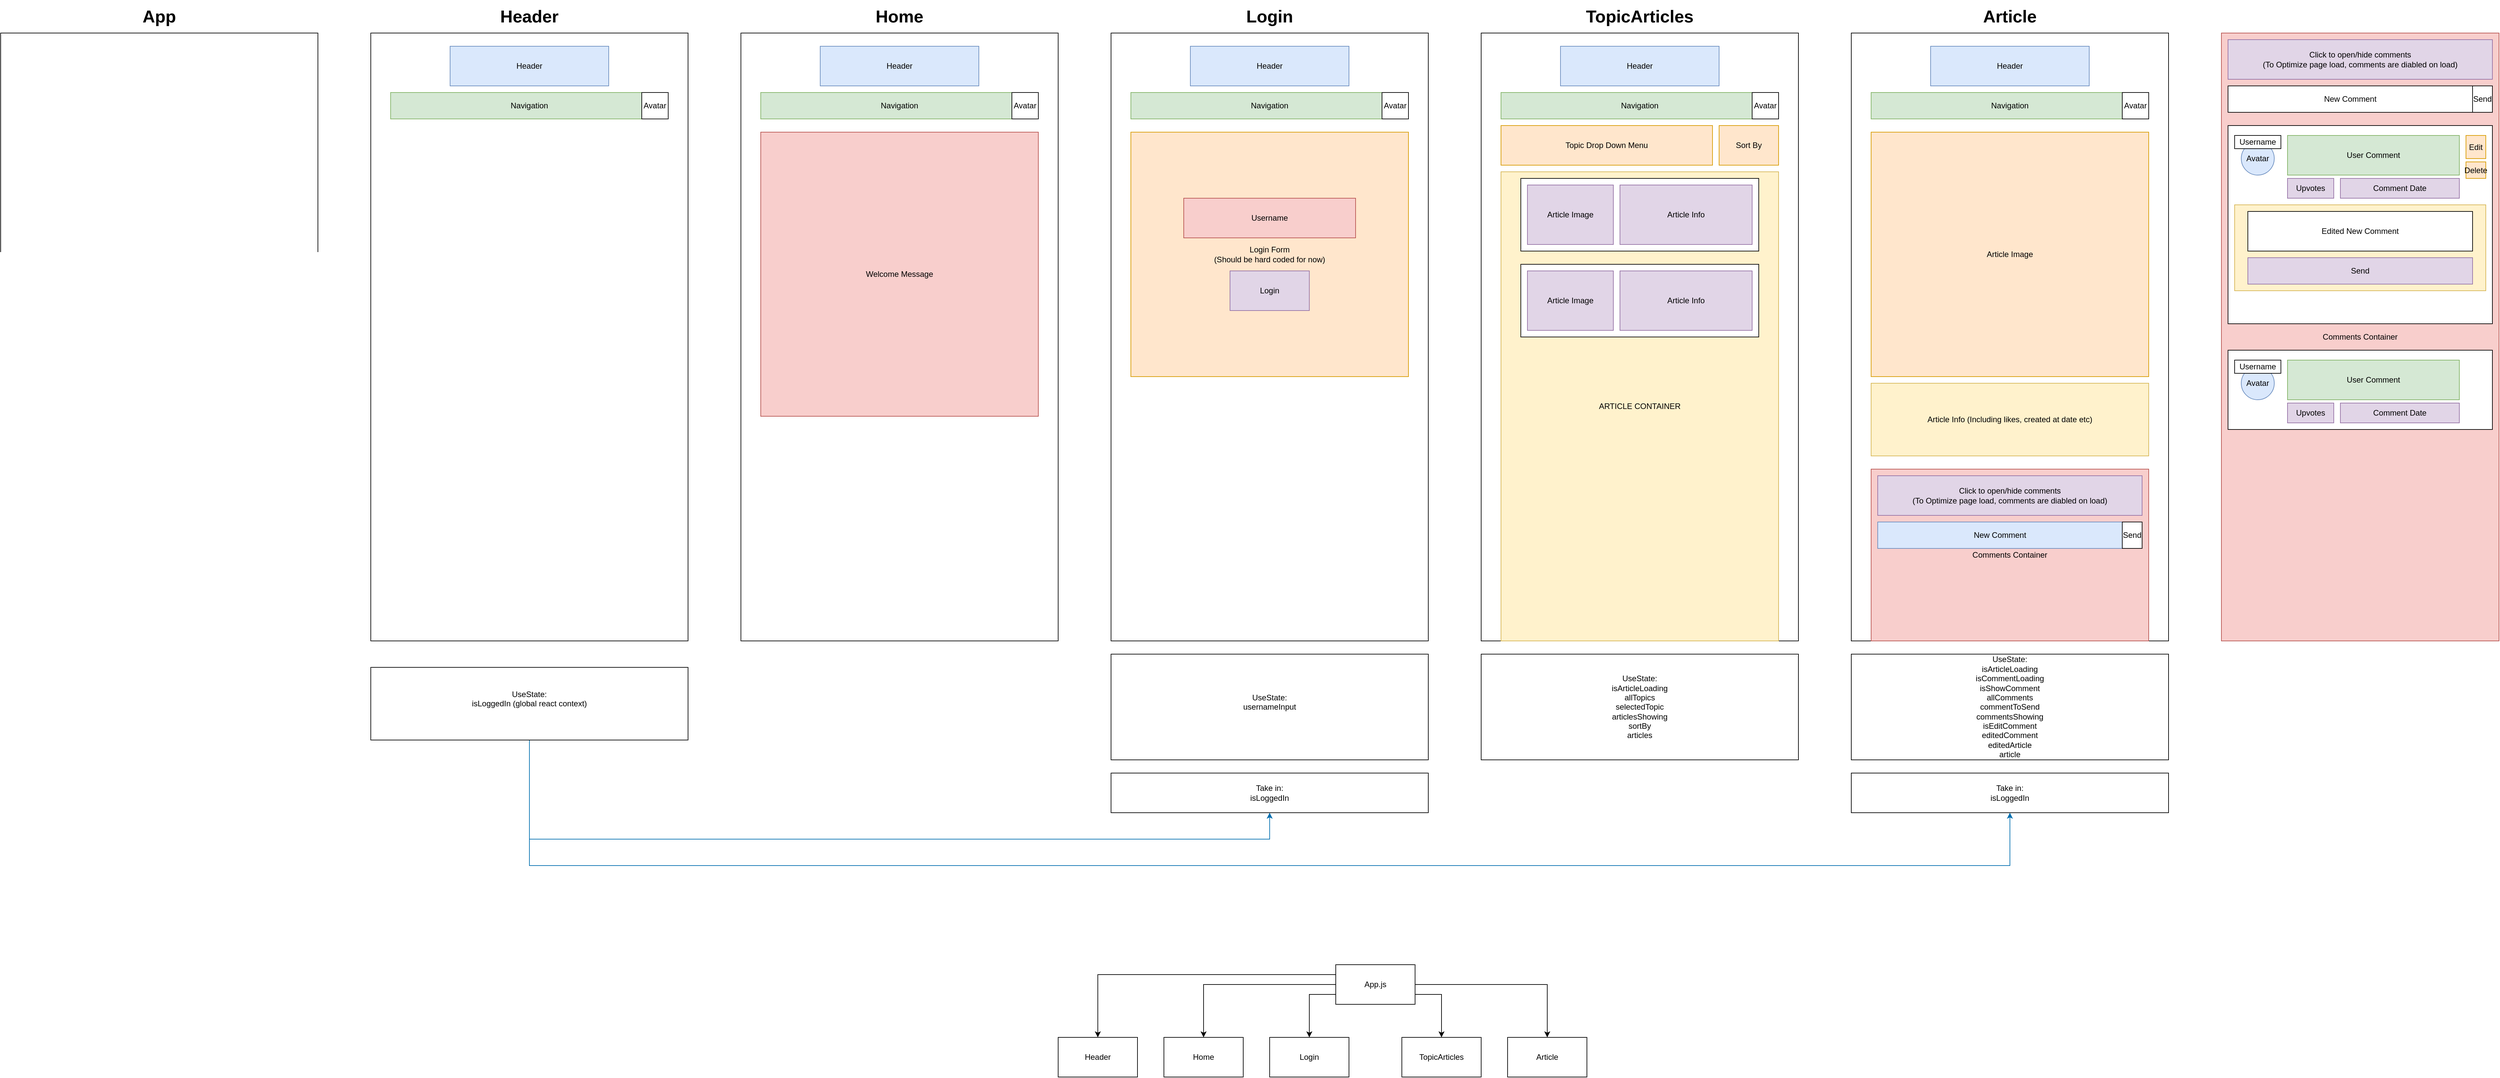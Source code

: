 <mxfile version="24.5.4" type="device">
  <diagram name="Page-1" id="zQ_uUGUQplurJMRS0d0c">
    <mxGraphModel dx="2500" dy="1097" grid="1" gridSize="10" guides="1" tooltips="1" connect="1" arrows="1" fold="1" page="1" pageScale="1" pageWidth="827" pageHeight="1169" math="0" shadow="0">
      <root>
        <mxCell id="0" />
        <mxCell id="1" parent="0" />
        <mxCell id="rXfAWWrwg_iWpWXAM6Nm-1" value="" style="rounded=0;whiteSpace=wrap;html=1;" parent="1" vertex="1">
          <mxGeometry x="40" y="80" width="480" height="920" as="geometry" />
        </mxCell>
        <mxCell id="rXfAWWrwg_iWpWXAM6Nm-2" value="Header" style="rounded=0;whiteSpace=wrap;html=1;fillColor=#dae8fc;strokeColor=#6c8ebf;" parent="1" vertex="1">
          <mxGeometry x="160" y="100" width="240" height="60" as="geometry" />
        </mxCell>
        <mxCell id="rXfAWWrwg_iWpWXAM6Nm-3" value="Navigation" style="rounded=0;whiteSpace=wrap;html=1;fillColor=#d5e8d4;strokeColor=#82b366;" parent="1" vertex="1">
          <mxGeometry x="70" y="170" width="420" height="40" as="geometry" />
        </mxCell>
        <mxCell id="rXfAWWrwg_iWpWXAM6Nm-4" value="Login Form&lt;div&gt;(Should be hard coded for now)&lt;/div&gt;" style="rounded=0;whiteSpace=wrap;html=1;fillColor=#ffe6cc;strokeColor=#d79b00;" parent="1" vertex="1">
          <mxGeometry x="70" y="230" width="420" height="370" as="geometry" />
        </mxCell>
        <mxCell id="rXfAWWrwg_iWpWXAM6Nm-5" value="" style="rounded=0;whiteSpace=wrap;html=1;" parent="1" vertex="1">
          <mxGeometry x="600" y="80" width="480" height="920" as="geometry" />
        </mxCell>
        <mxCell id="rXfAWWrwg_iWpWXAM6Nm-6" value="Header" style="rounded=0;whiteSpace=wrap;html=1;fillColor=#dae8fc;strokeColor=#6c8ebf;" parent="1" vertex="1">
          <mxGeometry x="720" y="100" width="240" height="60" as="geometry" />
        </mxCell>
        <mxCell id="rXfAWWrwg_iWpWXAM6Nm-7" value="Navigation" style="rounded=0;whiteSpace=wrap;html=1;fillColor=#d5e8d4;strokeColor=#82b366;" parent="1" vertex="1">
          <mxGeometry x="630" y="170" width="420" height="40" as="geometry" />
        </mxCell>
        <mxCell id="rXfAWWrwg_iWpWXAM6Nm-9" value="Topic Drop Down Menu" style="rounded=0;whiteSpace=wrap;html=1;fillColor=#ffe6cc;strokeColor=#d79b00;" parent="1" vertex="1">
          <mxGeometry x="630" y="220" width="320" height="60" as="geometry" />
        </mxCell>
        <mxCell id="rXfAWWrwg_iWpWXAM6Nm-10" value="ARTICLE CONTAINER" style="rounded=0;whiteSpace=wrap;html=1;fillColor=#fff2cc;strokeColor=#d6b656;" parent="1" vertex="1">
          <mxGeometry x="630" y="290" width="420" height="710" as="geometry" />
        </mxCell>
        <mxCell id="rXfAWWrwg_iWpWXAM6Nm-12" value="" style="rounded=0;whiteSpace=wrap;html=1;" parent="1" vertex="1">
          <mxGeometry x="660" y="300" width="360" height="110" as="geometry" />
        </mxCell>
        <mxCell id="rXfAWWrwg_iWpWXAM6Nm-13" value="Article Image" style="rounded=0;whiteSpace=wrap;html=1;fillColor=#e1d5e7;strokeColor=#9673a6;" parent="1" vertex="1">
          <mxGeometry x="670" y="310" width="130" height="90" as="geometry" />
        </mxCell>
        <mxCell id="rXfAWWrwg_iWpWXAM6Nm-14" value="Article Info" style="rounded=0;whiteSpace=wrap;html=1;fillColor=#e1d5e7;strokeColor=#9673a6;" parent="1" vertex="1">
          <mxGeometry x="810" y="310" width="200" height="90" as="geometry" />
        </mxCell>
        <mxCell id="rXfAWWrwg_iWpWXAM6Nm-15" value="" style="rounded=0;whiteSpace=wrap;html=1;" parent="1" vertex="1">
          <mxGeometry x="660" y="430" width="360" height="110" as="geometry" />
        </mxCell>
        <mxCell id="rXfAWWrwg_iWpWXAM6Nm-16" value="Article Image" style="rounded=0;whiteSpace=wrap;html=1;fillColor=#e1d5e7;strokeColor=#9673a6;" parent="1" vertex="1">
          <mxGeometry x="670" y="440" width="130" height="90" as="geometry" />
        </mxCell>
        <mxCell id="rXfAWWrwg_iWpWXAM6Nm-17" value="Article Info" style="rounded=0;whiteSpace=wrap;html=1;fillColor=#e1d5e7;strokeColor=#9673a6;" parent="1" vertex="1">
          <mxGeometry x="810" y="440" width="200" height="90" as="geometry" />
        </mxCell>
        <mxCell id="rXfAWWrwg_iWpWXAM6Nm-21" value="" style="rounded=0;whiteSpace=wrap;html=1;" parent="1" vertex="1">
          <mxGeometry x="1160" y="80" width="480" height="920" as="geometry" />
        </mxCell>
        <mxCell id="rXfAWWrwg_iWpWXAM6Nm-22" value="Header" style="rounded=0;whiteSpace=wrap;html=1;fillColor=#dae8fc;strokeColor=#6c8ebf;" parent="1" vertex="1">
          <mxGeometry x="1280" y="100" width="240" height="60" as="geometry" />
        </mxCell>
        <mxCell id="rXfAWWrwg_iWpWXAM6Nm-23" value="Navigation" style="rounded=0;whiteSpace=wrap;html=1;fillColor=#d5e8d4;strokeColor=#82b366;" parent="1" vertex="1">
          <mxGeometry x="1190" y="170" width="420" height="40" as="geometry" />
        </mxCell>
        <mxCell id="rXfAWWrwg_iWpWXAM6Nm-24" value="Article Image" style="rounded=0;whiteSpace=wrap;html=1;fillColor=#ffe6cc;strokeColor=#d79b00;" parent="1" vertex="1">
          <mxGeometry x="1190" y="230" width="420" height="370" as="geometry" />
        </mxCell>
        <mxCell id="rXfAWWrwg_iWpWXAM6Nm-25" value="Article Info (Including likes, created at date etc)" style="rounded=0;whiteSpace=wrap;html=1;fillColor=#fff2cc;strokeColor=#d6b656;" parent="1" vertex="1">
          <mxGeometry x="1190" y="610" width="420" height="110" as="geometry" />
        </mxCell>
        <mxCell id="rXfAWWrwg_iWpWXAM6Nm-26" value="Comments Container" style="rounded=0;whiteSpace=wrap;html=1;fillColor=#f8cecc;strokeColor=#b85450;" parent="1" vertex="1">
          <mxGeometry x="1190" y="740" width="420" height="260" as="geometry" />
        </mxCell>
        <mxCell id="rXfAWWrwg_iWpWXAM6Nm-27" value="Click to open/hide comments&lt;div&gt;(To Optimize page load, comments are diabled on load)&lt;/div&gt;" style="rounded=0;whiteSpace=wrap;html=1;fillColor=#e1d5e7;strokeColor=#9673a6;" parent="1" vertex="1">
          <mxGeometry x="1200" y="750" width="400" height="60" as="geometry" />
        </mxCell>
        <mxCell id="rXfAWWrwg_iWpWXAM6Nm-28" value="Username" style="rounded=0;whiteSpace=wrap;html=1;fillColor=#f8cecc;strokeColor=#b85450;" parent="1" vertex="1">
          <mxGeometry x="150" y="330" width="260" height="60" as="geometry" />
        </mxCell>
        <mxCell id="rXfAWWrwg_iWpWXAM6Nm-29" value="Login" style="rounded=0;whiteSpace=wrap;html=1;fillColor=#e1d5e7;strokeColor=#9673a6;" parent="1" vertex="1">
          <mxGeometry x="220" y="440" width="120" height="60" as="geometry" />
        </mxCell>
        <mxCell id="rXfAWWrwg_iWpWXAM6Nm-30" value="Comments Container" style="rounded=0;whiteSpace=wrap;html=1;fillColor=#f8cecc;strokeColor=#b85450;" parent="1" vertex="1">
          <mxGeometry x="1720" y="80" width="420" height="920" as="geometry" />
        </mxCell>
        <mxCell id="rXfAWWrwg_iWpWXAM6Nm-31" value="Click to open/hide comments&lt;div&gt;(To Optimize page load, comments are diabled on load)&lt;/div&gt;" style="rounded=0;whiteSpace=wrap;html=1;fillColor=#e1d5e7;strokeColor=#9673a6;" parent="1" vertex="1">
          <mxGeometry x="1730" y="90" width="400" height="60" as="geometry" />
        </mxCell>
        <mxCell id="rXfAWWrwg_iWpWXAM6Nm-32" value="" style="rounded=0;whiteSpace=wrap;html=1;" parent="1" vertex="1">
          <mxGeometry x="1730" y="220" width="400" height="300" as="geometry" />
        </mxCell>
        <mxCell id="rXfAWWrwg_iWpWXAM6Nm-33" value="Avatar" style="ellipse;whiteSpace=wrap;html=1;aspect=fixed;fillColor=#dae8fc;strokeColor=#6c8ebf;" parent="1" vertex="1">
          <mxGeometry x="1750" y="245" width="50" height="50" as="geometry" />
        </mxCell>
        <mxCell id="rXfAWWrwg_iWpWXAM6Nm-34" value="User Comment" style="rounded=0;whiteSpace=wrap;html=1;fillColor=#d5e8d4;strokeColor=#82b366;" parent="1" vertex="1">
          <mxGeometry x="1820" y="235" width="260" height="60" as="geometry" />
        </mxCell>
        <mxCell id="rXfAWWrwg_iWpWXAM6Nm-35" value="Edit" style="rounded=0;whiteSpace=wrap;html=1;fillColor=#ffe6cc;strokeColor=#d79b00;" parent="1" vertex="1">
          <mxGeometry x="2090" y="235" width="30" height="35" as="geometry" />
        </mxCell>
        <mxCell id="rXfAWWrwg_iWpWXAM6Nm-48" value="Username" style="rounded=0;whiteSpace=wrap;html=1;" parent="1" vertex="1">
          <mxGeometry x="1740" y="235" width="70" height="20" as="geometry" />
        </mxCell>
        <mxCell id="rXfAWWrwg_iWpWXAM6Nm-49" value="UseState:&lt;div&gt;isArticleLoading&lt;br&gt;&lt;div&gt;isCommentLoading&lt;/div&gt;&lt;div&gt;isShowComment&lt;/div&gt;&lt;div&gt;allComments&lt;/div&gt;&lt;div&gt;commentToSend&lt;/div&gt;&lt;div&gt;commentsShowing&lt;/div&gt;&lt;div&gt;isEditComment&lt;/div&gt;&lt;/div&gt;&lt;div&gt;editedComment&lt;/div&gt;&lt;div&gt;editedArticle&lt;/div&gt;&lt;div&gt;article&lt;/div&gt;" style="rounded=0;whiteSpace=wrap;html=1;" parent="1" vertex="1">
          <mxGeometry x="1160" y="1020" width="480" height="160" as="geometry" />
        </mxCell>
        <mxCell id="rXfAWWrwg_iWpWXAM6Nm-52" value="UseState:&lt;div&gt;usernameInput&lt;br&gt;&lt;div&gt;&lt;br&gt;&lt;/div&gt;&lt;/div&gt;" style="rounded=0;whiteSpace=wrap;html=1;" parent="1" vertex="1">
          <mxGeometry x="40" y="1020" width="480" height="160" as="geometry" />
        </mxCell>
        <mxCell id="rXfAWWrwg_iWpWXAM6Nm-53" value="UseState:&lt;div&gt;isArticleLoading&lt;/div&gt;&lt;div&gt;allTopics&lt;/div&gt;&lt;div&gt;selectedTopic&lt;/div&gt;&lt;div&gt;articlesShowing&lt;/div&gt;&lt;div&gt;sortBy&lt;/div&gt;&lt;div&gt;articles&lt;/div&gt;" style="rounded=0;whiteSpace=wrap;html=1;" parent="1" vertex="1">
          <mxGeometry x="600" y="1020" width="480" height="160" as="geometry" />
        </mxCell>
        <mxCell id="rXfAWWrwg_iWpWXAM6Nm-54" value="" style="rounded=0;whiteSpace=wrap;html=1;fillColor=#fff2cc;strokeColor=#d6b656;" parent="1" vertex="1">
          <mxGeometry x="1740" y="340" width="380" height="130" as="geometry" />
        </mxCell>
        <mxCell id="rXfAWWrwg_iWpWXAM6Nm-55" value="Edited New Comment" style="rounded=0;whiteSpace=wrap;html=1;" parent="1" vertex="1">
          <mxGeometry x="1760" y="350" width="340" height="60" as="geometry" />
        </mxCell>
        <mxCell id="rXfAWWrwg_iWpWXAM6Nm-56" value="New Comment" style="rounded=0;whiteSpace=wrap;html=1;fillColor=#dae8fc;strokeColor=#6c8ebf;" parent="1" vertex="1">
          <mxGeometry x="1200" y="820" width="370" height="40" as="geometry" />
        </mxCell>
        <mxCell id="rXfAWWrwg_iWpWXAM6Nm-57" value="Send" style="rounded=0;whiteSpace=wrap;html=1;" parent="1" vertex="1">
          <mxGeometry x="1570" y="820" width="30" height="40" as="geometry" />
        </mxCell>
        <mxCell id="rXfAWWrwg_iWpWXAM6Nm-58" value="Send" style="rounded=0;whiteSpace=wrap;html=1;fillColor=#e1d5e7;strokeColor=#9673a6;" parent="1" vertex="1">
          <mxGeometry x="1760" y="420" width="340" height="40" as="geometry" />
        </mxCell>
        <mxCell id="rXfAWWrwg_iWpWXAM6Nm-59" value="" style="rounded=0;whiteSpace=wrap;html=1;" parent="1" vertex="1">
          <mxGeometry x="1730" y="560" width="400" height="120" as="geometry" />
        </mxCell>
        <mxCell id="rXfAWWrwg_iWpWXAM6Nm-60" value="Avatar" style="ellipse;whiteSpace=wrap;html=1;aspect=fixed;fillColor=#dae8fc;strokeColor=#6c8ebf;" parent="1" vertex="1">
          <mxGeometry x="1750" y="585" width="50" height="50" as="geometry" />
        </mxCell>
        <mxCell id="rXfAWWrwg_iWpWXAM6Nm-61" value="User Comment" style="rounded=0;whiteSpace=wrap;html=1;fillColor=#d5e8d4;strokeColor=#82b366;" parent="1" vertex="1">
          <mxGeometry x="1820" y="575" width="260" height="60" as="geometry" />
        </mxCell>
        <mxCell id="rXfAWWrwg_iWpWXAM6Nm-63" value="Username" style="rounded=0;whiteSpace=wrap;html=1;" parent="1" vertex="1">
          <mxGeometry x="1740" y="575" width="70" height="20" as="geometry" />
        </mxCell>
        <mxCell id="rXfAWWrwg_iWpWXAM6Nm-64" value="" style="rounded=0;whiteSpace=wrap;html=1;" parent="1" vertex="1">
          <mxGeometry x="-520" y="80" width="480" height="920" as="geometry" />
        </mxCell>
        <mxCell id="rXfAWWrwg_iWpWXAM6Nm-65" value="Header" style="rounded=0;whiteSpace=wrap;html=1;fillColor=#dae8fc;strokeColor=#6c8ebf;" parent="1" vertex="1">
          <mxGeometry x="-400" y="100" width="240" height="60" as="geometry" />
        </mxCell>
        <mxCell id="rXfAWWrwg_iWpWXAM6Nm-66" value="Navigation" style="rounded=0;whiteSpace=wrap;html=1;fillColor=#d5e8d4;strokeColor=#82b366;" parent="1" vertex="1">
          <mxGeometry x="-490" y="170" width="420" height="40" as="geometry" />
        </mxCell>
        <mxCell id="rXfAWWrwg_iWpWXAM6Nm-67" value="&lt;b&gt;&lt;font style=&quot;font-size: 26px;&quot;&gt;Home&lt;/font&gt;&lt;/b&gt;" style="text;html=1;align=center;verticalAlign=middle;whiteSpace=wrap;rounded=0;" parent="1" vertex="1">
          <mxGeometry x="-520" y="30" width="480" height="50" as="geometry" />
        </mxCell>
        <mxCell id="rXfAWWrwg_iWpWXAM6Nm-68" value="&lt;b&gt;&lt;font style=&quot;font-size: 26px;&quot;&gt;Login&lt;/font&gt;&lt;/b&gt;" style="text;html=1;align=center;verticalAlign=middle;whiteSpace=wrap;rounded=0;" parent="1" vertex="1">
          <mxGeometry x="40" y="30" width="480" height="50" as="geometry" />
        </mxCell>
        <mxCell id="rXfAWWrwg_iWpWXAM6Nm-69" value="&lt;b&gt;&lt;font style=&quot;font-size: 26px;&quot;&gt;TopicArticles&lt;/font&gt;&lt;/b&gt;" style="text;html=1;align=center;verticalAlign=middle;whiteSpace=wrap;rounded=0;" parent="1" vertex="1">
          <mxGeometry x="600" y="30" width="480" height="50" as="geometry" />
        </mxCell>
        <mxCell id="rXfAWWrwg_iWpWXAM6Nm-70" value="&lt;b&gt;&lt;font style=&quot;font-size: 26px;&quot;&gt;Article&lt;/font&gt;&lt;/b&gt;" style="text;html=1;align=center;verticalAlign=middle;whiteSpace=wrap;rounded=0;" parent="1" vertex="1">
          <mxGeometry x="1160" y="30" width="480" height="50" as="geometry" />
        </mxCell>
        <mxCell id="rXfAWWrwg_iWpWXAM6Nm-71" value="Welcome Message" style="rounded=0;whiteSpace=wrap;html=1;fillColor=#f8cecc;strokeColor=#b85450;" parent="1" vertex="1">
          <mxGeometry x="-490" y="230" width="420" height="430" as="geometry" />
        </mxCell>
        <mxCell id="rXfAWWrwg_iWpWXAM6Nm-72" value="" style="rounded=0;whiteSpace=wrap;html=1;" parent="1" vertex="1">
          <mxGeometry x="-1080" y="80" width="480" height="920" as="geometry" />
        </mxCell>
        <mxCell id="rXfAWWrwg_iWpWXAM6Nm-73" value="Header" style="rounded=0;whiteSpace=wrap;html=1;fillColor=#dae8fc;strokeColor=#6c8ebf;" parent="1" vertex="1">
          <mxGeometry x="-960" y="100" width="240" height="60" as="geometry" />
        </mxCell>
        <mxCell id="rXfAWWrwg_iWpWXAM6Nm-74" value="Navigation" style="rounded=0;whiteSpace=wrap;html=1;fillColor=#d5e8d4;strokeColor=#82b366;" parent="1" vertex="1">
          <mxGeometry x="-1050" y="170" width="420" height="40" as="geometry" />
        </mxCell>
        <mxCell id="rXfAWWrwg_iWpWXAM6Nm-76" value="&lt;b&gt;&lt;font style=&quot;font-size: 26px;&quot;&gt;Header&lt;/font&gt;&lt;/b&gt;" style="text;html=1;align=center;verticalAlign=middle;whiteSpace=wrap;rounded=0;" parent="1" vertex="1">
          <mxGeometry x="-1080" y="30" width="480" height="50" as="geometry" />
        </mxCell>
        <mxCell id="rXfAWWrwg_iWpWXAM6Nm-77" value="Avatar" style="rounded=0;whiteSpace=wrap;html=1;" parent="1" vertex="1">
          <mxGeometry x="-670" y="170" width="40" height="40" as="geometry" />
        </mxCell>
        <mxCell id="rXfAWWrwg_iWpWXAM6Nm-78" value="Avatar" style="rounded=0;whiteSpace=wrap;html=1;" parent="1" vertex="1">
          <mxGeometry x="-110" y="170" width="40" height="40" as="geometry" />
        </mxCell>
        <mxCell id="rXfAWWrwg_iWpWXAM6Nm-79" value="Avatar" style="rounded=0;whiteSpace=wrap;html=1;" parent="1" vertex="1">
          <mxGeometry x="450" y="170" width="40" height="40" as="geometry" />
        </mxCell>
        <mxCell id="rXfAWWrwg_iWpWXAM6Nm-80" value="Avatar" style="rounded=0;whiteSpace=wrap;html=1;" parent="1" vertex="1">
          <mxGeometry x="1010" y="170" width="40" height="40" as="geometry" />
        </mxCell>
        <mxCell id="rXfAWWrwg_iWpWXAM6Nm-81" value="Avatar" style="rounded=0;whiteSpace=wrap;html=1;" parent="1" vertex="1">
          <mxGeometry x="1570" y="170" width="40" height="40" as="geometry" />
        </mxCell>
        <mxCell id="rXfAWWrwg_iWpWXAM6Nm-82" value="" style="rounded=0;whiteSpace=wrap;html=1;" parent="1" vertex="1">
          <mxGeometry x="-1640" y="80" width="480" height="920" as="geometry" />
        </mxCell>
        <mxCell id="rXfAWWrwg_iWpWXAM6Nm-83" value="&lt;b&gt;&lt;font style=&quot;font-size: 26px;&quot;&gt;App&lt;/font&gt;&lt;/b&gt;" style="text;html=1;align=center;verticalAlign=middle;whiteSpace=wrap;rounded=0;" parent="1" vertex="1">
          <mxGeometry x="-1640" y="30" width="480" height="50" as="geometry" />
        </mxCell>
        <mxCell id="rXfAWWrwg_iWpWXAM6Nm-119" style="edgeStyle=orthogonalEdgeStyle;rounded=0;orthogonalLoop=1;jettySize=auto;html=1;exitX=0.5;exitY=1;exitDx=0;exitDy=0;entryX=0.5;entryY=1;entryDx=0;entryDy=0;fillColor=#1ba1e2;strokeColor=#006EAF;" parent="1" source="rXfAWWrwg_iWpWXAM6Nm-84" target="rXfAWWrwg_iWpWXAM6Nm-103" edge="1">
          <mxGeometry relative="1" as="geometry">
            <Array as="points">
              <mxPoint x="-840" y="1300" />
              <mxPoint x="280" y="1300" />
            </Array>
          </mxGeometry>
        </mxCell>
        <mxCell id="rXfAWWrwg_iWpWXAM6Nm-122" style="edgeStyle=orthogonalEdgeStyle;rounded=0;orthogonalLoop=1;jettySize=auto;html=1;exitX=0.5;exitY=1;exitDx=0;exitDy=0;entryX=0.5;entryY=1;entryDx=0;entryDy=0;fillColor=#1ba1e2;strokeColor=#006EAF;" parent="1" source="rXfAWWrwg_iWpWXAM6Nm-84" target="rXfAWWrwg_iWpWXAM6Nm-102" edge="1">
          <mxGeometry relative="1" as="geometry">
            <Array as="points">
              <mxPoint x="-840" y="1340" />
              <mxPoint x="1400" y="1340" />
            </Array>
          </mxGeometry>
        </mxCell>
        <mxCell id="rXfAWWrwg_iWpWXAM6Nm-84" value="UseState:&lt;div&gt;isLoggedIn (global react context)&lt;br&gt;&lt;div&gt;&lt;br&gt;&lt;/div&gt;&lt;/div&gt;" style="rounded=0;whiteSpace=wrap;html=1;" parent="1" vertex="1">
          <mxGeometry x="-1080" y="1040" width="480" height="110" as="geometry" />
        </mxCell>
        <mxCell id="rXfAWWrwg_iWpWXAM6Nm-92" style="edgeStyle=orthogonalEdgeStyle;rounded=0;orthogonalLoop=1;jettySize=auto;html=1;exitX=0;exitY=0.25;exitDx=0;exitDy=0;entryX=0.5;entryY=0;entryDx=0;entryDy=0;" parent="1" source="rXfAWWrwg_iWpWXAM6Nm-86" target="rXfAWWrwg_iWpWXAM6Nm-87" edge="1">
          <mxGeometry relative="1" as="geometry" />
        </mxCell>
        <mxCell id="rXfAWWrwg_iWpWXAM6Nm-93" style="edgeStyle=orthogonalEdgeStyle;rounded=0;orthogonalLoop=1;jettySize=auto;html=1;exitX=0;exitY=0.5;exitDx=0;exitDy=0;entryX=0.5;entryY=0;entryDx=0;entryDy=0;" parent="1" source="rXfAWWrwg_iWpWXAM6Nm-86" target="rXfAWWrwg_iWpWXAM6Nm-89" edge="1">
          <mxGeometry relative="1" as="geometry" />
        </mxCell>
        <mxCell id="rXfAWWrwg_iWpWXAM6Nm-94" style="edgeStyle=orthogonalEdgeStyle;rounded=0;orthogonalLoop=1;jettySize=auto;html=1;exitX=0;exitY=0.75;exitDx=0;exitDy=0;entryX=0.5;entryY=0;entryDx=0;entryDy=0;" parent="1" source="rXfAWWrwg_iWpWXAM6Nm-86" target="rXfAWWrwg_iWpWXAM6Nm-91" edge="1">
          <mxGeometry relative="1" as="geometry" />
        </mxCell>
        <mxCell id="iX_alNXjOuVNtsgc0cFE-1" style="edgeStyle=orthogonalEdgeStyle;rounded=0;orthogonalLoop=1;jettySize=auto;html=1;exitX=1;exitY=0.75;exitDx=0;exitDy=0;entryX=0.5;entryY=0;entryDx=0;entryDy=0;" edge="1" parent="1" source="rXfAWWrwg_iWpWXAM6Nm-86" target="rXfAWWrwg_iWpWXAM6Nm-95">
          <mxGeometry relative="1" as="geometry" />
        </mxCell>
        <mxCell id="iX_alNXjOuVNtsgc0cFE-2" style="edgeStyle=orthogonalEdgeStyle;rounded=0;orthogonalLoop=1;jettySize=auto;html=1;exitX=1;exitY=0.5;exitDx=0;exitDy=0;entryX=0.5;entryY=0;entryDx=0;entryDy=0;" edge="1" parent="1" source="rXfAWWrwg_iWpWXAM6Nm-86" target="rXfAWWrwg_iWpWXAM6Nm-99">
          <mxGeometry relative="1" as="geometry" />
        </mxCell>
        <mxCell id="rXfAWWrwg_iWpWXAM6Nm-86" value="App.js" style="rounded=0;whiteSpace=wrap;html=1;" parent="1" vertex="1">
          <mxGeometry x="380" y="1490" width="120" height="60" as="geometry" />
        </mxCell>
        <mxCell id="rXfAWWrwg_iWpWXAM6Nm-87" value="Header" style="rounded=0;whiteSpace=wrap;html=1;" parent="1" vertex="1">
          <mxGeometry x="-40" y="1600" width="120" height="60" as="geometry" />
        </mxCell>
        <mxCell id="rXfAWWrwg_iWpWXAM6Nm-89" value="Home" style="rounded=0;whiteSpace=wrap;html=1;" parent="1" vertex="1">
          <mxGeometry x="120" y="1600" width="120" height="60" as="geometry" />
        </mxCell>
        <mxCell id="rXfAWWrwg_iWpWXAM6Nm-91" value="Login" style="rounded=0;whiteSpace=wrap;html=1;" parent="1" vertex="1">
          <mxGeometry x="280" y="1600" width="120" height="60" as="geometry" />
        </mxCell>
        <mxCell id="rXfAWWrwg_iWpWXAM6Nm-95" value="TopicArticles" style="rounded=0;whiteSpace=wrap;html=1;" parent="1" vertex="1">
          <mxGeometry x="480" y="1600" width="120" height="60" as="geometry" />
        </mxCell>
        <mxCell id="rXfAWWrwg_iWpWXAM6Nm-99" value="Article" style="rounded=0;whiteSpace=wrap;html=1;" parent="1" vertex="1">
          <mxGeometry x="640" y="1600" width="120" height="60" as="geometry" />
        </mxCell>
        <mxCell id="rXfAWWrwg_iWpWXAM6Nm-102" value="Take in:&lt;div&gt;isLoggedIn&lt;/div&gt;" style="rounded=0;whiteSpace=wrap;html=1;" parent="1" vertex="1">
          <mxGeometry x="1160" y="1200" width="480" height="60" as="geometry" />
        </mxCell>
        <mxCell id="rXfAWWrwg_iWpWXAM6Nm-103" value="Take in:&lt;div&gt;isLoggedIn&lt;/div&gt;" style="rounded=0;whiteSpace=wrap;html=1;" parent="1" vertex="1">
          <mxGeometry x="40" y="1200" width="480" height="60" as="geometry" />
        </mxCell>
        <mxCell id="rXfAWWrwg_iWpWXAM6Nm-104" value="Sort By" style="rounded=0;whiteSpace=wrap;html=1;fillColor=#ffe6cc;strokeColor=#d79b00;" parent="1" vertex="1">
          <mxGeometry x="960" y="220" width="90" height="60" as="geometry" />
        </mxCell>
        <mxCell id="rXfAWWrwg_iWpWXAM6Nm-105" value="Upvotes" style="rounded=0;whiteSpace=wrap;html=1;fillColor=#e1d5e7;strokeColor=#9673a6;" parent="1" vertex="1">
          <mxGeometry x="1820" y="640" width="70" height="30" as="geometry" />
        </mxCell>
        <mxCell id="rXfAWWrwg_iWpWXAM6Nm-107" value="Upvotes" style="rounded=0;whiteSpace=wrap;html=1;fillColor=#e1d5e7;strokeColor=#9673a6;" parent="1" vertex="1">
          <mxGeometry x="1820" y="300" width="70" height="30" as="geometry" />
        </mxCell>
        <mxCell id="rXfAWWrwg_iWpWXAM6Nm-109" value="Comment Date" style="rounded=0;whiteSpace=wrap;html=1;fillColor=#e1d5e7;strokeColor=#9673a6;" parent="1" vertex="1">
          <mxGeometry x="1900" y="640" width="180" height="30" as="geometry" />
        </mxCell>
        <mxCell id="rXfAWWrwg_iWpWXAM6Nm-110" value="New Comment" style="rounded=0;whiteSpace=wrap;html=1;" parent="1" vertex="1">
          <mxGeometry x="1730" y="160" width="370" height="40" as="geometry" />
        </mxCell>
        <mxCell id="rXfAWWrwg_iWpWXAM6Nm-111" value="Send" style="rounded=0;whiteSpace=wrap;html=1;" parent="1" vertex="1">
          <mxGeometry x="2100" y="160" width="30" height="40" as="geometry" />
        </mxCell>
        <mxCell id="rXfAWWrwg_iWpWXAM6Nm-112" value="Comment Date" style="rounded=0;whiteSpace=wrap;html=1;fillColor=#e1d5e7;strokeColor=#9673a6;" parent="1" vertex="1">
          <mxGeometry x="1900" y="300" width="180" height="30" as="geometry" />
        </mxCell>
        <mxCell id="rXfAWWrwg_iWpWXAM6Nm-116" value="Delete" style="rounded=0;whiteSpace=wrap;html=1;fillColor=#ffe6cc;strokeColor=#d79b00;" parent="1" vertex="1">
          <mxGeometry x="2090" y="275" width="30" height="25" as="geometry" />
        </mxCell>
      </root>
    </mxGraphModel>
  </diagram>
</mxfile>

